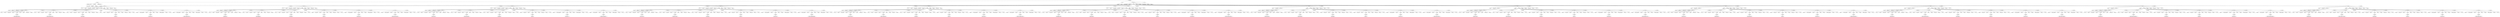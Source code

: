 digraph G {
1162 [label="0: document"];
6 [label="-1: prolog"];
1162 -> 6;
0 [label="XMLDeclOpen: <?xml "];
6 -> 0;
4 [label="-5: attribute"];
6 -> 4;
1 [label="Name: version"];
4 -> 1;
2 [label="EQUALS: ="];
4 -> 2;
3 [label="STRING:1.0"];
4 -> 3;
5 [label="SPECIAL_CLOSE: ?>"];
6 -> 5;
8 [label="-7: misc"];
1162 -> 8;
7 [label="SEA_WS: 
"];
8 -> 7;
1159 [label="-3: element"];
1162 -> 1159;
9 [label="OPEN: <"];
1159 -> 9;
10 [label="Name: catalog"];
1159 -> 10;
11 [label="CLOSE: >"];
1159 -> 11;
1154 [label="-2: content"];
1159 -> 1154;
13 [label="-6: chardata"];
1154 -> 13;
12 [label="SEA_WS: 
   "];
13 -> 12;
106 [label="-3: element"];
1154 -> 106;
14 [label="OPEN: <"];
106 -> 14;
15 [label="Name: book"];
106 -> 15;
19 [label="-5: attribute"];
106 -> 19;
16 [label="Name: id"];
19 -> 16;
17 [label="EQUALS: ="];
19 -> 17;
18 [label="STRING:bk101"];
19 -> 18;
20 [label="CLOSE: >"];
106 -> 20;
101 [label="-2: content"];
106 -> 101;
22 [label="-6: chardata"];
101 -> 22;
21 [label="SEA_WS: 
      "];
22 -> 21;
33 [label="-3: element"];
101 -> 33;
23 [label="OPEN: <"];
33 -> 23;
24 [label="Name: author"];
33 -> 24;
25 [label="CLOSE: >"];
33 -> 25;
28 [label="-2: content"];
33 -> 28;
27 [label="-6: chardata"];
28 -> 27;
26 [label="TEXT: Gambardella, Matthew"];
27 -> 26;
29 [label="OPEN: <"];
33 -> 29;
30 [label="SLASH: /"];
33 -> 30;
31 [label="Name: author"];
33 -> 31;
32 [label="CLOSE: >"];
33 -> 32;
35 [label="-6: chardata"];
101 -> 35;
34 [label="SEA_WS: 
      "];
35 -> 34;
46 [label="-3: element"];
101 -> 46;
36 [label="OPEN: <"];
46 -> 36;
37 [label="Name: title"];
46 -> 37;
38 [label="CLOSE: >"];
46 -> 38;
41 [label="-2: content"];
46 -> 41;
40 [label="-6: chardata"];
41 -> 40;
39 [label="TEXT: XML Developer's Guide"];
40 -> 39;
42 [label="OPEN: <"];
46 -> 42;
43 [label="SLASH: /"];
46 -> 43;
44 [label="Name: title"];
46 -> 44;
45 [label="CLOSE: >"];
46 -> 45;
48 [label="-6: chardata"];
101 -> 48;
47 [label="SEA_WS: 
      "];
48 -> 47;
59 [label="-3: element"];
101 -> 59;
49 [label="OPEN: <"];
59 -> 49;
50 [label="Name: genre"];
59 -> 50;
51 [label="CLOSE: >"];
59 -> 51;
54 [label="-2: content"];
59 -> 54;
53 [label="-6: chardata"];
54 -> 53;
52 [label="TEXT: Computer"];
53 -> 52;
55 [label="OPEN: <"];
59 -> 55;
56 [label="SLASH: /"];
59 -> 56;
57 [label="Name: genre"];
59 -> 57;
58 [label="CLOSE: >"];
59 -> 58;
61 [label="-6: chardata"];
101 -> 61;
60 [label="SEA_WS: 
      "];
61 -> 60;
72 [label="-3: element"];
101 -> 72;
62 [label="OPEN: <"];
72 -> 62;
63 [label="Name: price"];
72 -> 63;
64 [label="CLOSE: >"];
72 -> 64;
67 [label="-2: content"];
72 -> 67;
66 [label="-6: chardata"];
67 -> 66;
65 [label="TEXT: 44.95"];
66 -> 65;
68 [label="OPEN: <"];
72 -> 68;
69 [label="SLASH: /"];
72 -> 69;
70 [label="Name: price"];
72 -> 70;
71 [label="CLOSE: >"];
72 -> 71;
74 [label="-6: chardata"];
101 -> 74;
73 [label="SEA_WS: 
      "];
74 -> 73;
85 [label="-3: element"];
101 -> 85;
75 [label="OPEN: <"];
85 -> 75;
76 [label="Name: publish_date"];
85 -> 76;
77 [label="CLOSE: >"];
85 -> 77;
80 [label="-2: content"];
85 -> 80;
79 [label="-6: chardata"];
80 -> 79;
78 [label="TEXT: 2000-10-01"];
79 -> 78;
81 [label="OPEN: <"];
85 -> 81;
82 [label="SLASH: /"];
85 -> 82;
83 [label="Name: publish_date"];
85 -> 83;
84 [label="CLOSE: >"];
85 -> 84;
87 [label="-6: chardata"];
101 -> 87;
86 [label="SEA_WS: 
      "];
87 -> 86;
98 [label="-3: element"];
101 -> 98;
88 [label="OPEN: <"];
98 -> 88;
89 [label="Name: description"];
98 -> 89;
90 [label="CLOSE: >"];
98 -> 90;
93 [label="-2: content"];
98 -> 93;
92 [label="-6: chardata"];
93 -> 92;
91 [label="TEXT: An in-depth look at crea"];
92 -> 91;
94 [label="OPEN: <"];
98 -> 94;
95 [label="SLASH: /"];
98 -> 95;
96 [label="Name: description"];
98 -> 96;
97 [label="CLOSE: >"];
98 -> 97;
100 [label="-6: chardata"];
101 -> 100;
99 [label="SEA_WS: 
   "];
100 -> 99;
102 [label="OPEN: <"];
106 -> 102;
103 [label="SLASH: /"];
106 -> 103;
104 [label="Name: book"];
106 -> 104;
105 [label="CLOSE: >"];
106 -> 105;
108 [label="-6: chardata"];
1154 -> 108;
107 [label="SEA_WS: 
   "];
108 -> 107;
201 [label="-3: element"];
1154 -> 201;
109 [label="OPEN: <"];
201 -> 109;
110 [label="Name: book"];
201 -> 110;
114 [label="-5: attribute"];
201 -> 114;
111 [label="Name: id"];
114 -> 111;
112 [label="EQUALS: ="];
114 -> 112;
113 [label="STRING:bk102"];
114 -> 113;
115 [label="CLOSE: >"];
201 -> 115;
196 [label="-2: content"];
201 -> 196;
117 [label="-6: chardata"];
196 -> 117;
116 [label="SEA_WS: 
      "];
117 -> 116;
128 [label="-3: element"];
196 -> 128;
118 [label="OPEN: <"];
128 -> 118;
119 [label="Name: author"];
128 -> 119;
120 [label="CLOSE: >"];
128 -> 120;
123 [label="-2: content"];
128 -> 123;
122 [label="-6: chardata"];
123 -> 122;
121 [label="TEXT: Ralls, Kim"];
122 -> 121;
124 [label="OPEN: <"];
128 -> 124;
125 [label="SLASH: /"];
128 -> 125;
126 [label="Name: author"];
128 -> 126;
127 [label="CLOSE: >"];
128 -> 127;
130 [label="-6: chardata"];
196 -> 130;
129 [label="SEA_WS: 
      "];
130 -> 129;
141 [label="-3: element"];
196 -> 141;
131 [label="OPEN: <"];
141 -> 131;
132 [label="Name: title"];
141 -> 132;
133 [label="CLOSE: >"];
141 -> 133;
136 [label="-2: content"];
141 -> 136;
135 [label="-6: chardata"];
136 -> 135;
134 [label="TEXT: Midnight Rain"];
135 -> 134;
137 [label="OPEN: <"];
141 -> 137;
138 [label="SLASH: /"];
141 -> 138;
139 [label="Name: title"];
141 -> 139;
140 [label="CLOSE: >"];
141 -> 140;
143 [label="-6: chardata"];
196 -> 143;
142 [label="SEA_WS: 
      "];
143 -> 142;
154 [label="-3: element"];
196 -> 154;
144 [label="OPEN: <"];
154 -> 144;
145 [label="Name: genre"];
154 -> 145;
146 [label="CLOSE: >"];
154 -> 146;
149 [label="-2: content"];
154 -> 149;
148 [label="-6: chardata"];
149 -> 148;
147 [label="TEXT: Fantasy"];
148 -> 147;
150 [label="OPEN: <"];
154 -> 150;
151 [label="SLASH: /"];
154 -> 151;
152 [label="Name: genre"];
154 -> 152;
153 [label="CLOSE: >"];
154 -> 153;
156 [label="-6: chardata"];
196 -> 156;
155 [label="SEA_WS: 
      "];
156 -> 155;
167 [label="-3: element"];
196 -> 167;
157 [label="OPEN: <"];
167 -> 157;
158 [label="Name: price"];
167 -> 158;
159 [label="CLOSE: >"];
167 -> 159;
162 [label="-2: content"];
167 -> 162;
161 [label="-6: chardata"];
162 -> 161;
160 [label="TEXT: 5.95"];
161 -> 160;
163 [label="OPEN: <"];
167 -> 163;
164 [label="SLASH: /"];
167 -> 164;
165 [label="Name: price"];
167 -> 165;
166 [label="CLOSE: >"];
167 -> 166;
169 [label="-6: chardata"];
196 -> 169;
168 [label="SEA_WS: 
      "];
169 -> 168;
180 [label="-3: element"];
196 -> 180;
170 [label="OPEN: <"];
180 -> 170;
171 [label="Name: publish_date"];
180 -> 171;
172 [label="CLOSE: >"];
180 -> 172;
175 [label="-2: content"];
180 -> 175;
174 [label="-6: chardata"];
175 -> 174;
173 [label="TEXT: 2000-12-16"];
174 -> 173;
176 [label="OPEN: <"];
180 -> 176;
177 [label="SLASH: /"];
180 -> 177;
178 [label="Name: publish_date"];
180 -> 178;
179 [label="CLOSE: >"];
180 -> 179;
182 [label="-6: chardata"];
196 -> 182;
181 [label="SEA_WS: 
      "];
182 -> 181;
193 [label="-3: element"];
196 -> 193;
183 [label="OPEN: <"];
193 -> 183;
184 [label="Name: description"];
193 -> 184;
185 [label="CLOSE: >"];
193 -> 185;
188 [label="-2: content"];
193 -> 188;
187 [label="-6: chardata"];
188 -> 187;
186 [label="TEXT: A former architect battl"];
187 -> 186;
189 [label="OPEN: <"];
193 -> 189;
190 [label="SLASH: /"];
193 -> 190;
191 [label="Name: description"];
193 -> 191;
192 [label="CLOSE: >"];
193 -> 192;
195 [label="-6: chardata"];
196 -> 195;
194 [label="SEA_WS: 
   "];
195 -> 194;
197 [label="OPEN: <"];
201 -> 197;
198 [label="SLASH: /"];
201 -> 198;
199 [label="Name: book"];
201 -> 199;
200 [label="CLOSE: >"];
201 -> 200;
203 [label="-6: chardata"];
1154 -> 203;
202 [label="SEA_WS: 
   "];
203 -> 202;
296 [label="-3: element"];
1154 -> 296;
204 [label="OPEN: <"];
296 -> 204;
205 [label="Name: book"];
296 -> 205;
209 [label="-5: attribute"];
296 -> 209;
206 [label="Name: id"];
209 -> 206;
207 [label="EQUALS: ="];
209 -> 207;
208 [label="STRING:bk103"];
209 -> 208;
210 [label="CLOSE: >"];
296 -> 210;
291 [label="-2: content"];
296 -> 291;
212 [label="-6: chardata"];
291 -> 212;
211 [label="SEA_WS: 
      "];
212 -> 211;
223 [label="-3: element"];
291 -> 223;
213 [label="OPEN: <"];
223 -> 213;
214 [label="Name: author"];
223 -> 214;
215 [label="CLOSE: >"];
223 -> 215;
218 [label="-2: content"];
223 -> 218;
217 [label="-6: chardata"];
218 -> 217;
216 [label="TEXT: Corets, Eva"];
217 -> 216;
219 [label="OPEN: <"];
223 -> 219;
220 [label="SLASH: /"];
223 -> 220;
221 [label="Name: author"];
223 -> 221;
222 [label="CLOSE: >"];
223 -> 222;
225 [label="-6: chardata"];
291 -> 225;
224 [label="SEA_WS: 
      "];
225 -> 224;
236 [label="-3: element"];
291 -> 236;
226 [label="OPEN: <"];
236 -> 226;
227 [label="Name: title"];
236 -> 227;
228 [label="CLOSE: >"];
236 -> 228;
231 [label="-2: content"];
236 -> 231;
230 [label="-6: chardata"];
231 -> 230;
229 [label="TEXT: Maeve Ascendant"];
230 -> 229;
232 [label="OPEN: <"];
236 -> 232;
233 [label="SLASH: /"];
236 -> 233;
234 [label="Name: title"];
236 -> 234;
235 [label="CLOSE: >"];
236 -> 235;
238 [label="-6: chardata"];
291 -> 238;
237 [label="SEA_WS: 
      "];
238 -> 237;
249 [label="-3: element"];
291 -> 249;
239 [label="OPEN: <"];
249 -> 239;
240 [label="Name: genre"];
249 -> 240;
241 [label="CLOSE: >"];
249 -> 241;
244 [label="-2: content"];
249 -> 244;
243 [label="-6: chardata"];
244 -> 243;
242 [label="TEXT: Fantasy"];
243 -> 242;
245 [label="OPEN: <"];
249 -> 245;
246 [label="SLASH: /"];
249 -> 246;
247 [label="Name: genre"];
249 -> 247;
248 [label="CLOSE: >"];
249 -> 248;
251 [label="-6: chardata"];
291 -> 251;
250 [label="SEA_WS: 
      "];
251 -> 250;
262 [label="-3: element"];
291 -> 262;
252 [label="OPEN: <"];
262 -> 252;
253 [label="Name: price"];
262 -> 253;
254 [label="CLOSE: >"];
262 -> 254;
257 [label="-2: content"];
262 -> 257;
256 [label="-6: chardata"];
257 -> 256;
255 [label="TEXT: 5.95"];
256 -> 255;
258 [label="OPEN: <"];
262 -> 258;
259 [label="SLASH: /"];
262 -> 259;
260 [label="Name: price"];
262 -> 260;
261 [label="CLOSE: >"];
262 -> 261;
264 [label="-6: chardata"];
291 -> 264;
263 [label="SEA_WS: 
      "];
264 -> 263;
275 [label="-3: element"];
291 -> 275;
265 [label="OPEN: <"];
275 -> 265;
266 [label="Name: publish_date"];
275 -> 266;
267 [label="CLOSE: >"];
275 -> 267;
270 [label="-2: content"];
275 -> 270;
269 [label="-6: chardata"];
270 -> 269;
268 [label="TEXT: 2000-11-17"];
269 -> 268;
271 [label="OPEN: <"];
275 -> 271;
272 [label="SLASH: /"];
275 -> 272;
273 [label="Name: publish_date"];
275 -> 273;
274 [label="CLOSE: >"];
275 -> 274;
277 [label="-6: chardata"];
291 -> 277;
276 [label="SEA_WS: 
      "];
277 -> 276;
288 [label="-3: element"];
291 -> 288;
278 [label="OPEN: <"];
288 -> 278;
279 [label="Name: description"];
288 -> 279;
280 [label="CLOSE: >"];
288 -> 280;
283 [label="-2: content"];
288 -> 283;
282 [label="-6: chardata"];
283 -> 282;
281 [label="TEXT: After the collapse of a "];
282 -> 281;
284 [label="OPEN: <"];
288 -> 284;
285 [label="SLASH: /"];
288 -> 285;
286 [label="Name: description"];
288 -> 286;
287 [label="CLOSE: >"];
288 -> 287;
290 [label="-6: chardata"];
291 -> 290;
289 [label="SEA_WS: 
   "];
290 -> 289;
292 [label="OPEN: <"];
296 -> 292;
293 [label="SLASH: /"];
296 -> 293;
294 [label="Name: book"];
296 -> 294;
295 [label="CLOSE: >"];
296 -> 295;
298 [label="-6: chardata"];
1154 -> 298;
297 [label="SEA_WS: 
   "];
298 -> 297;
391 [label="-3: element"];
1154 -> 391;
299 [label="OPEN: <"];
391 -> 299;
300 [label="Name: book"];
391 -> 300;
304 [label="-5: attribute"];
391 -> 304;
301 [label="Name: id"];
304 -> 301;
302 [label="EQUALS: ="];
304 -> 302;
303 [label="STRING:bk104"];
304 -> 303;
305 [label="CLOSE: >"];
391 -> 305;
386 [label="-2: content"];
391 -> 386;
307 [label="-6: chardata"];
386 -> 307;
306 [label="SEA_WS: 
      "];
307 -> 306;
318 [label="-3: element"];
386 -> 318;
308 [label="OPEN: <"];
318 -> 308;
309 [label="Name: author"];
318 -> 309;
310 [label="CLOSE: >"];
318 -> 310;
313 [label="-2: content"];
318 -> 313;
312 [label="-6: chardata"];
313 -> 312;
311 [label="TEXT: Corets, Eva"];
312 -> 311;
314 [label="OPEN: <"];
318 -> 314;
315 [label="SLASH: /"];
318 -> 315;
316 [label="Name: author"];
318 -> 316;
317 [label="CLOSE: >"];
318 -> 317;
320 [label="-6: chardata"];
386 -> 320;
319 [label="SEA_WS: 
      "];
320 -> 319;
331 [label="-3: element"];
386 -> 331;
321 [label="OPEN: <"];
331 -> 321;
322 [label="Name: title"];
331 -> 322;
323 [label="CLOSE: >"];
331 -> 323;
326 [label="-2: content"];
331 -> 326;
325 [label="-6: chardata"];
326 -> 325;
324 [label="TEXT: Oberon's Legacy"];
325 -> 324;
327 [label="OPEN: <"];
331 -> 327;
328 [label="SLASH: /"];
331 -> 328;
329 [label="Name: title"];
331 -> 329;
330 [label="CLOSE: >"];
331 -> 330;
333 [label="-6: chardata"];
386 -> 333;
332 [label="SEA_WS: 
      "];
333 -> 332;
344 [label="-3: element"];
386 -> 344;
334 [label="OPEN: <"];
344 -> 334;
335 [label="Name: genre"];
344 -> 335;
336 [label="CLOSE: >"];
344 -> 336;
339 [label="-2: content"];
344 -> 339;
338 [label="-6: chardata"];
339 -> 338;
337 [label="TEXT: Fantasy"];
338 -> 337;
340 [label="OPEN: <"];
344 -> 340;
341 [label="SLASH: /"];
344 -> 341;
342 [label="Name: genre"];
344 -> 342;
343 [label="CLOSE: >"];
344 -> 343;
346 [label="-6: chardata"];
386 -> 346;
345 [label="SEA_WS: 
      "];
346 -> 345;
357 [label="-3: element"];
386 -> 357;
347 [label="OPEN: <"];
357 -> 347;
348 [label="Name: price"];
357 -> 348;
349 [label="CLOSE: >"];
357 -> 349;
352 [label="-2: content"];
357 -> 352;
351 [label="-6: chardata"];
352 -> 351;
350 [label="TEXT: 5.95"];
351 -> 350;
353 [label="OPEN: <"];
357 -> 353;
354 [label="SLASH: /"];
357 -> 354;
355 [label="Name: price"];
357 -> 355;
356 [label="CLOSE: >"];
357 -> 356;
359 [label="-6: chardata"];
386 -> 359;
358 [label="SEA_WS: 
      "];
359 -> 358;
370 [label="-3: element"];
386 -> 370;
360 [label="OPEN: <"];
370 -> 360;
361 [label="Name: publish_date"];
370 -> 361;
362 [label="CLOSE: >"];
370 -> 362;
365 [label="-2: content"];
370 -> 365;
364 [label="-6: chardata"];
365 -> 364;
363 [label="TEXT: 2001-03-10"];
364 -> 363;
366 [label="OPEN: <"];
370 -> 366;
367 [label="SLASH: /"];
370 -> 367;
368 [label="Name: publish_date"];
370 -> 368;
369 [label="CLOSE: >"];
370 -> 369;
372 [label="-6: chardata"];
386 -> 372;
371 [label="SEA_WS: 
      "];
372 -> 371;
383 [label="-3: element"];
386 -> 383;
373 [label="OPEN: <"];
383 -> 373;
374 [label="Name: description"];
383 -> 374;
375 [label="CLOSE: >"];
383 -> 375;
378 [label="-2: content"];
383 -> 378;
377 [label="-6: chardata"];
378 -> 377;
376 [label="TEXT: In post-apocalypse Engla"];
377 -> 376;
379 [label="OPEN: <"];
383 -> 379;
380 [label="SLASH: /"];
383 -> 380;
381 [label="Name: description"];
383 -> 381;
382 [label="CLOSE: >"];
383 -> 382;
385 [label="-6: chardata"];
386 -> 385;
384 [label="SEA_WS: 
   "];
385 -> 384;
387 [label="OPEN: <"];
391 -> 387;
388 [label="SLASH: /"];
391 -> 388;
389 [label="Name: book"];
391 -> 389;
390 [label="CLOSE: >"];
391 -> 390;
393 [label="-6: chardata"];
1154 -> 393;
392 [label="SEA_WS: 
   "];
393 -> 392;
486 [label="-3: element"];
1154 -> 486;
394 [label="OPEN: <"];
486 -> 394;
395 [label="Name: book"];
486 -> 395;
399 [label="-5: attribute"];
486 -> 399;
396 [label="Name: id"];
399 -> 396;
397 [label="EQUALS: ="];
399 -> 397;
398 [label="STRING:bk105"];
399 -> 398;
400 [label="CLOSE: >"];
486 -> 400;
481 [label="-2: content"];
486 -> 481;
402 [label="-6: chardata"];
481 -> 402;
401 [label="SEA_WS: 
      "];
402 -> 401;
413 [label="-3: element"];
481 -> 413;
403 [label="OPEN: <"];
413 -> 403;
404 [label="Name: author"];
413 -> 404;
405 [label="CLOSE: >"];
413 -> 405;
408 [label="-2: content"];
413 -> 408;
407 [label="-6: chardata"];
408 -> 407;
406 [label="TEXT: Corets, Svante"];
407 -> 406;
409 [label="OPEN: <"];
413 -> 409;
410 [label="SLASH: /"];
413 -> 410;
411 [label="Name: author"];
413 -> 411;
412 [label="CLOSE: >"];
413 -> 412;
415 [label="-6: chardata"];
481 -> 415;
414 [label="SEA_WS: 
      "];
415 -> 414;
426 [label="-3: element"];
481 -> 426;
416 [label="OPEN: <"];
426 -> 416;
417 [label="Name: title"];
426 -> 417;
418 [label="CLOSE: >"];
426 -> 418;
421 [label="-2: content"];
426 -> 421;
420 [label="-6: chardata"];
421 -> 420;
419 [label="TEXT: The Sundered Grail"];
420 -> 419;
422 [label="OPEN: <"];
426 -> 422;
423 [label="SLASH: /"];
426 -> 423;
424 [label="Name: title"];
426 -> 424;
425 [label="CLOSE: >"];
426 -> 425;
428 [label="-6: chardata"];
481 -> 428;
427 [label="SEA_WS: 
      "];
428 -> 427;
439 [label="-3: element"];
481 -> 439;
429 [label="OPEN: <"];
439 -> 429;
430 [label="Name: genre"];
439 -> 430;
431 [label="CLOSE: >"];
439 -> 431;
434 [label="-2: content"];
439 -> 434;
433 [label="-6: chardata"];
434 -> 433;
432 [label="TEXT: Fantasy"];
433 -> 432;
435 [label="OPEN: <"];
439 -> 435;
436 [label="SLASH: /"];
439 -> 436;
437 [label="Name: genre"];
439 -> 437;
438 [label="CLOSE: >"];
439 -> 438;
441 [label="-6: chardata"];
481 -> 441;
440 [label="SEA_WS: 
      "];
441 -> 440;
452 [label="-3: element"];
481 -> 452;
442 [label="OPEN: <"];
452 -> 442;
443 [label="Name: price"];
452 -> 443;
444 [label="CLOSE: >"];
452 -> 444;
447 [label="-2: content"];
452 -> 447;
446 [label="-6: chardata"];
447 -> 446;
445 [label="TEXT: 5.95"];
446 -> 445;
448 [label="OPEN: <"];
452 -> 448;
449 [label="SLASH: /"];
452 -> 449;
450 [label="Name: price"];
452 -> 450;
451 [label="CLOSE: >"];
452 -> 451;
454 [label="-6: chardata"];
481 -> 454;
453 [label="SEA_WS: 
      "];
454 -> 453;
465 [label="-3: element"];
481 -> 465;
455 [label="OPEN: <"];
465 -> 455;
456 [label="Name: publish_date"];
465 -> 456;
457 [label="CLOSE: >"];
465 -> 457;
460 [label="-2: content"];
465 -> 460;
459 [label="-6: chardata"];
460 -> 459;
458 [label="TEXT: 2001-09-10"];
459 -> 458;
461 [label="OPEN: <"];
465 -> 461;
462 [label="SLASH: /"];
465 -> 462;
463 [label="Name: publish_date"];
465 -> 463;
464 [label="CLOSE: >"];
465 -> 464;
467 [label="-6: chardata"];
481 -> 467;
466 [label="SEA_WS: 
      "];
467 -> 466;
478 [label="-3: element"];
481 -> 478;
468 [label="OPEN: <"];
478 -> 468;
469 [label="Name: description"];
478 -> 469;
470 [label="CLOSE: >"];
478 -> 470;
473 [label="-2: content"];
478 -> 473;
472 [label="-6: chardata"];
473 -> 472;
471 [label="TEXT: The two daughters of Mae"];
472 -> 471;
474 [label="OPEN: <"];
478 -> 474;
475 [label="SLASH: /"];
478 -> 475;
476 [label="Name: description"];
478 -> 476;
477 [label="CLOSE: >"];
478 -> 477;
480 [label="-6: chardata"];
481 -> 480;
479 [label="SEA_WS: 
   "];
480 -> 479;
482 [label="OPEN: <"];
486 -> 482;
483 [label="SLASH: /"];
486 -> 483;
484 [label="Name: book"];
486 -> 484;
485 [label="CLOSE: >"];
486 -> 485;
488 [label="-6: chardata"];
1154 -> 488;
487 [label="SEA_WS: 
   "];
488 -> 487;
581 [label="-3: element"];
1154 -> 581;
489 [label="OPEN: <"];
581 -> 489;
490 [label="Name: book"];
581 -> 490;
494 [label="-5: attribute"];
581 -> 494;
491 [label="Name: id"];
494 -> 491;
492 [label="EQUALS: ="];
494 -> 492;
493 [label="STRING:bk106"];
494 -> 493;
495 [label="CLOSE: >"];
581 -> 495;
576 [label="-2: content"];
581 -> 576;
497 [label="-6: chardata"];
576 -> 497;
496 [label="SEA_WS: 
      "];
497 -> 496;
508 [label="-3: element"];
576 -> 508;
498 [label="OPEN: <"];
508 -> 498;
499 [label="Name: author"];
508 -> 499;
500 [label="CLOSE: >"];
508 -> 500;
503 [label="-2: content"];
508 -> 503;
502 [label="-6: chardata"];
503 -> 502;
501 [label="TEXT: Randall, Cynthia"];
502 -> 501;
504 [label="OPEN: <"];
508 -> 504;
505 [label="SLASH: /"];
508 -> 505;
506 [label="Name: author"];
508 -> 506;
507 [label="CLOSE: >"];
508 -> 507;
510 [label="-6: chardata"];
576 -> 510;
509 [label="SEA_WS: 
      "];
510 -> 509;
521 [label="-3: element"];
576 -> 521;
511 [label="OPEN: <"];
521 -> 511;
512 [label="Name: title"];
521 -> 512;
513 [label="CLOSE: >"];
521 -> 513;
516 [label="-2: content"];
521 -> 516;
515 [label="-6: chardata"];
516 -> 515;
514 [label="TEXT: Lover Birds"];
515 -> 514;
517 [label="OPEN: <"];
521 -> 517;
518 [label="SLASH: /"];
521 -> 518;
519 [label="Name: title"];
521 -> 519;
520 [label="CLOSE: >"];
521 -> 520;
523 [label="-6: chardata"];
576 -> 523;
522 [label="SEA_WS: 
      "];
523 -> 522;
534 [label="-3: element"];
576 -> 534;
524 [label="OPEN: <"];
534 -> 524;
525 [label="Name: genre"];
534 -> 525;
526 [label="CLOSE: >"];
534 -> 526;
529 [label="-2: content"];
534 -> 529;
528 [label="-6: chardata"];
529 -> 528;
527 [label="TEXT: Romance"];
528 -> 527;
530 [label="OPEN: <"];
534 -> 530;
531 [label="SLASH: /"];
534 -> 531;
532 [label="Name: genre"];
534 -> 532;
533 [label="CLOSE: >"];
534 -> 533;
536 [label="-6: chardata"];
576 -> 536;
535 [label="SEA_WS: 
      "];
536 -> 535;
547 [label="-3: element"];
576 -> 547;
537 [label="OPEN: <"];
547 -> 537;
538 [label="Name: price"];
547 -> 538;
539 [label="CLOSE: >"];
547 -> 539;
542 [label="-2: content"];
547 -> 542;
541 [label="-6: chardata"];
542 -> 541;
540 [label="TEXT: 4.95"];
541 -> 540;
543 [label="OPEN: <"];
547 -> 543;
544 [label="SLASH: /"];
547 -> 544;
545 [label="Name: price"];
547 -> 545;
546 [label="CLOSE: >"];
547 -> 546;
549 [label="-6: chardata"];
576 -> 549;
548 [label="SEA_WS: 
      "];
549 -> 548;
560 [label="-3: element"];
576 -> 560;
550 [label="OPEN: <"];
560 -> 550;
551 [label="Name: publish_date"];
560 -> 551;
552 [label="CLOSE: >"];
560 -> 552;
555 [label="-2: content"];
560 -> 555;
554 [label="-6: chardata"];
555 -> 554;
553 [label="TEXT: 2000-09-02"];
554 -> 553;
556 [label="OPEN: <"];
560 -> 556;
557 [label="SLASH: /"];
560 -> 557;
558 [label="Name: publish_date"];
560 -> 558;
559 [label="CLOSE: >"];
560 -> 559;
562 [label="-6: chardata"];
576 -> 562;
561 [label="SEA_WS: 
      "];
562 -> 561;
573 [label="-3: element"];
576 -> 573;
563 [label="OPEN: <"];
573 -> 563;
564 [label="Name: description"];
573 -> 564;
565 [label="CLOSE: >"];
573 -> 565;
568 [label="-2: content"];
573 -> 568;
567 [label="-6: chardata"];
568 -> 567;
566 [label="TEXT: When Carla meets Paul at"];
567 -> 566;
569 [label="OPEN: <"];
573 -> 569;
570 [label="SLASH: /"];
573 -> 570;
571 [label="Name: description"];
573 -> 571;
572 [label="CLOSE: >"];
573 -> 572;
575 [label="-6: chardata"];
576 -> 575;
574 [label="SEA_WS: 
   "];
575 -> 574;
577 [label="OPEN: <"];
581 -> 577;
578 [label="SLASH: /"];
581 -> 578;
579 [label="Name: book"];
581 -> 579;
580 [label="CLOSE: >"];
581 -> 580;
583 [label="-6: chardata"];
1154 -> 583;
582 [label="SEA_WS: 
   "];
583 -> 582;
676 [label="-3: element"];
1154 -> 676;
584 [label="OPEN: <"];
676 -> 584;
585 [label="Name: book"];
676 -> 585;
589 [label="-5: attribute"];
676 -> 589;
586 [label="Name: id"];
589 -> 586;
587 [label="EQUALS: ="];
589 -> 587;
588 [label="STRING:bk107"];
589 -> 588;
590 [label="CLOSE: >"];
676 -> 590;
671 [label="-2: content"];
676 -> 671;
592 [label="-6: chardata"];
671 -> 592;
591 [label="SEA_WS: 
      "];
592 -> 591;
603 [label="-3: element"];
671 -> 603;
593 [label="OPEN: <"];
603 -> 593;
594 [label="Name: author"];
603 -> 594;
595 [label="CLOSE: >"];
603 -> 595;
598 [label="-2: content"];
603 -> 598;
597 [label="-6: chardata"];
598 -> 597;
596 [label="TEXT: Thurman, Paula"];
597 -> 596;
599 [label="OPEN: <"];
603 -> 599;
600 [label="SLASH: /"];
603 -> 600;
601 [label="Name: author"];
603 -> 601;
602 [label="CLOSE: >"];
603 -> 602;
605 [label="-6: chardata"];
671 -> 605;
604 [label="SEA_WS: 
      "];
605 -> 604;
616 [label="-3: element"];
671 -> 616;
606 [label="OPEN: <"];
616 -> 606;
607 [label="Name: title"];
616 -> 607;
608 [label="CLOSE: >"];
616 -> 608;
611 [label="-2: content"];
616 -> 611;
610 [label="-6: chardata"];
611 -> 610;
609 [label="TEXT: Splish Splash"];
610 -> 609;
612 [label="OPEN: <"];
616 -> 612;
613 [label="SLASH: /"];
616 -> 613;
614 [label="Name: title"];
616 -> 614;
615 [label="CLOSE: >"];
616 -> 615;
618 [label="-6: chardata"];
671 -> 618;
617 [label="SEA_WS: 
      "];
618 -> 617;
629 [label="-3: element"];
671 -> 629;
619 [label="OPEN: <"];
629 -> 619;
620 [label="Name: genre"];
629 -> 620;
621 [label="CLOSE: >"];
629 -> 621;
624 [label="-2: content"];
629 -> 624;
623 [label="-6: chardata"];
624 -> 623;
622 [label="TEXT: Romance"];
623 -> 622;
625 [label="OPEN: <"];
629 -> 625;
626 [label="SLASH: /"];
629 -> 626;
627 [label="Name: genre"];
629 -> 627;
628 [label="CLOSE: >"];
629 -> 628;
631 [label="-6: chardata"];
671 -> 631;
630 [label="SEA_WS: 
      "];
631 -> 630;
642 [label="-3: element"];
671 -> 642;
632 [label="OPEN: <"];
642 -> 632;
633 [label="Name: price"];
642 -> 633;
634 [label="CLOSE: >"];
642 -> 634;
637 [label="-2: content"];
642 -> 637;
636 [label="-6: chardata"];
637 -> 636;
635 [label="TEXT: 4.95"];
636 -> 635;
638 [label="OPEN: <"];
642 -> 638;
639 [label="SLASH: /"];
642 -> 639;
640 [label="Name: price"];
642 -> 640;
641 [label="CLOSE: >"];
642 -> 641;
644 [label="-6: chardata"];
671 -> 644;
643 [label="SEA_WS: 
      "];
644 -> 643;
655 [label="-3: element"];
671 -> 655;
645 [label="OPEN: <"];
655 -> 645;
646 [label="Name: publish_date"];
655 -> 646;
647 [label="CLOSE: >"];
655 -> 647;
650 [label="-2: content"];
655 -> 650;
649 [label="-6: chardata"];
650 -> 649;
648 [label="TEXT: 2000-11-02"];
649 -> 648;
651 [label="OPEN: <"];
655 -> 651;
652 [label="SLASH: /"];
655 -> 652;
653 [label="Name: publish_date"];
655 -> 653;
654 [label="CLOSE: >"];
655 -> 654;
657 [label="-6: chardata"];
671 -> 657;
656 [label="SEA_WS: 
      "];
657 -> 656;
668 [label="-3: element"];
671 -> 668;
658 [label="OPEN: <"];
668 -> 658;
659 [label="Name: description"];
668 -> 659;
660 [label="CLOSE: >"];
668 -> 660;
663 [label="-2: content"];
668 -> 663;
662 [label="-6: chardata"];
663 -> 662;
661 [label="TEXT: A deep sea diver finds t"];
662 -> 661;
664 [label="OPEN: <"];
668 -> 664;
665 [label="SLASH: /"];
668 -> 665;
666 [label="Name: description"];
668 -> 666;
667 [label="CLOSE: >"];
668 -> 667;
670 [label="-6: chardata"];
671 -> 670;
669 [label="SEA_WS: 
   "];
670 -> 669;
672 [label="OPEN: <"];
676 -> 672;
673 [label="SLASH: /"];
676 -> 673;
674 [label="Name: book"];
676 -> 674;
675 [label="CLOSE: >"];
676 -> 675;
678 [label="-6: chardata"];
1154 -> 678;
677 [label="SEA_WS: 
   "];
678 -> 677;
771 [label="-3: element"];
1154 -> 771;
679 [label="OPEN: <"];
771 -> 679;
680 [label="Name: book"];
771 -> 680;
684 [label="-5: attribute"];
771 -> 684;
681 [label="Name: id"];
684 -> 681;
682 [label="EQUALS: ="];
684 -> 682;
683 [label="STRING:bk108"];
684 -> 683;
685 [label="CLOSE: >"];
771 -> 685;
766 [label="-2: content"];
771 -> 766;
687 [label="-6: chardata"];
766 -> 687;
686 [label="SEA_WS: 
      "];
687 -> 686;
698 [label="-3: element"];
766 -> 698;
688 [label="OPEN: <"];
698 -> 688;
689 [label="Name: author"];
698 -> 689;
690 [label="CLOSE: >"];
698 -> 690;
693 [label="-2: content"];
698 -> 693;
692 [label="-6: chardata"];
693 -> 692;
691 [label="TEXT: Knorr, Stefan"];
692 -> 691;
694 [label="OPEN: <"];
698 -> 694;
695 [label="SLASH: /"];
698 -> 695;
696 [label="Name: author"];
698 -> 696;
697 [label="CLOSE: >"];
698 -> 697;
700 [label="-6: chardata"];
766 -> 700;
699 [label="SEA_WS: 
      "];
700 -> 699;
711 [label="-3: element"];
766 -> 711;
701 [label="OPEN: <"];
711 -> 701;
702 [label="Name: title"];
711 -> 702;
703 [label="CLOSE: >"];
711 -> 703;
706 [label="-2: content"];
711 -> 706;
705 [label="-6: chardata"];
706 -> 705;
704 [label="TEXT: Creepy Crawlies"];
705 -> 704;
707 [label="OPEN: <"];
711 -> 707;
708 [label="SLASH: /"];
711 -> 708;
709 [label="Name: title"];
711 -> 709;
710 [label="CLOSE: >"];
711 -> 710;
713 [label="-6: chardata"];
766 -> 713;
712 [label="SEA_WS: 
      "];
713 -> 712;
724 [label="-3: element"];
766 -> 724;
714 [label="OPEN: <"];
724 -> 714;
715 [label="Name: genre"];
724 -> 715;
716 [label="CLOSE: >"];
724 -> 716;
719 [label="-2: content"];
724 -> 719;
718 [label="-6: chardata"];
719 -> 718;
717 [label="TEXT: Horror"];
718 -> 717;
720 [label="OPEN: <"];
724 -> 720;
721 [label="SLASH: /"];
724 -> 721;
722 [label="Name: genre"];
724 -> 722;
723 [label="CLOSE: >"];
724 -> 723;
726 [label="-6: chardata"];
766 -> 726;
725 [label="SEA_WS: 
      "];
726 -> 725;
737 [label="-3: element"];
766 -> 737;
727 [label="OPEN: <"];
737 -> 727;
728 [label="Name: price"];
737 -> 728;
729 [label="CLOSE: >"];
737 -> 729;
732 [label="-2: content"];
737 -> 732;
731 [label="-6: chardata"];
732 -> 731;
730 [label="TEXT: 4.95"];
731 -> 730;
733 [label="OPEN: <"];
737 -> 733;
734 [label="SLASH: /"];
737 -> 734;
735 [label="Name: price"];
737 -> 735;
736 [label="CLOSE: >"];
737 -> 736;
739 [label="-6: chardata"];
766 -> 739;
738 [label="SEA_WS: 
      "];
739 -> 738;
750 [label="-3: element"];
766 -> 750;
740 [label="OPEN: <"];
750 -> 740;
741 [label="Name: publish_date"];
750 -> 741;
742 [label="CLOSE: >"];
750 -> 742;
745 [label="-2: content"];
750 -> 745;
744 [label="-6: chardata"];
745 -> 744;
743 [label="TEXT: 2000-12-06"];
744 -> 743;
746 [label="OPEN: <"];
750 -> 746;
747 [label="SLASH: /"];
750 -> 747;
748 [label="Name: publish_date"];
750 -> 748;
749 [label="CLOSE: >"];
750 -> 749;
752 [label="-6: chardata"];
766 -> 752;
751 [label="SEA_WS: 
      "];
752 -> 751;
763 [label="-3: element"];
766 -> 763;
753 [label="OPEN: <"];
763 -> 753;
754 [label="Name: description"];
763 -> 754;
755 [label="CLOSE: >"];
763 -> 755;
758 [label="-2: content"];
763 -> 758;
757 [label="-6: chardata"];
758 -> 757;
756 [label="TEXT: An anthology of horror s"];
757 -> 756;
759 [label="OPEN: <"];
763 -> 759;
760 [label="SLASH: /"];
763 -> 760;
761 [label="Name: description"];
763 -> 761;
762 [label="CLOSE: >"];
763 -> 762;
765 [label="-6: chardata"];
766 -> 765;
764 [label="SEA_WS: 
   "];
765 -> 764;
767 [label="OPEN: <"];
771 -> 767;
768 [label="SLASH: /"];
771 -> 768;
769 [label="Name: book"];
771 -> 769;
770 [label="CLOSE: >"];
771 -> 770;
773 [label="-6: chardata"];
1154 -> 773;
772 [label="SEA_WS: 
   "];
773 -> 772;
866 [label="-3: element"];
1154 -> 866;
774 [label="OPEN: <"];
866 -> 774;
775 [label="Name: book"];
866 -> 775;
779 [label="-5: attribute"];
866 -> 779;
776 [label="Name: id"];
779 -> 776;
777 [label="EQUALS: ="];
779 -> 777;
778 [label="STRING:bk109"];
779 -> 778;
780 [label="CLOSE: >"];
866 -> 780;
861 [label="-2: content"];
866 -> 861;
782 [label="-6: chardata"];
861 -> 782;
781 [label="SEA_WS: 
      "];
782 -> 781;
793 [label="-3: element"];
861 -> 793;
783 [label="OPEN: <"];
793 -> 783;
784 [label="Name: author"];
793 -> 784;
785 [label="CLOSE: >"];
793 -> 785;
788 [label="-2: content"];
793 -> 788;
787 [label="-6: chardata"];
788 -> 787;
786 [label="TEXT: Kress, Peter"];
787 -> 786;
789 [label="OPEN: <"];
793 -> 789;
790 [label="SLASH: /"];
793 -> 790;
791 [label="Name: author"];
793 -> 791;
792 [label="CLOSE: >"];
793 -> 792;
795 [label="-6: chardata"];
861 -> 795;
794 [label="SEA_WS: 
      "];
795 -> 794;
806 [label="-3: element"];
861 -> 806;
796 [label="OPEN: <"];
806 -> 796;
797 [label="Name: title"];
806 -> 797;
798 [label="CLOSE: >"];
806 -> 798;
801 [label="-2: content"];
806 -> 801;
800 [label="-6: chardata"];
801 -> 800;
799 [label="TEXT: Paradox Lost"];
800 -> 799;
802 [label="OPEN: <"];
806 -> 802;
803 [label="SLASH: /"];
806 -> 803;
804 [label="Name: title"];
806 -> 804;
805 [label="CLOSE: >"];
806 -> 805;
808 [label="-6: chardata"];
861 -> 808;
807 [label="SEA_WS: 
      "];
808 -> 807;
819 [label="-3: element"];
861 -> 819;
809 [label="OPEN: <"];
819 -> 809;
810 [label="Name: genre"];
819 -> 810;
811 [label="CLOSE: >"];
819 -> 811;
814 [label="-2: content"];
819 -> 814;
813 [label="-6: chardata"];
814 -> 813;
812 [label="TEXT: Science Fiction"];
813 -> 812;
815 [label="OPEN: <"];
819 -> 815;
816 [label="SLASH: /"];
819 -> 816;
817 [label="Name: genre"];
819 -> 817;
818 [label="CLOSE: >"];
819 -> 818;
821 [label="-6: chardata"];
861 -> 821;
820 [label="SEA_WS: 
      "];
821 -> 820;
832 [label="-3: element"];
861 -> 832;
822 [label="OPEN: <"];
832 -> 822;
823 [label="Name: price"];
832 -> 823;
824 [label="CLOSE: >"];
832 -> 824;
827 [label="-2: content"];
832 -> 827;
826 [label="-6: chardata"];
827 -> 826;
825 [label="TEXT: 6.95"];
826 -> 825;
828 [label="OPEN: <"];
832 -> 828;
829 [label="SLASH: /"];
832 -> 829;
830 [label="Name: price"];
832 -> 830;
831 [label="CLOSE: >"];
832 -> 831;
834 [label="-6: chardata"];
861 -> 834;
833 [label="SEA_WS: 
      "];
834 -> 833;
845 [label="-3: element"];
861 -> 845;
835 [label="OPEN: <"];
845 -> 835;
836 [label="Name: publish_date"];
845 -> 836;
837 [label="CLOSE: >"];
845 -> 837;
840 [label="-2: content"];
845 -> 840;
839 [label="-6: chardata"];
840 -> 839;
838 [label="TEXT: 2000-11-02"];
839 -> 838;
841 [label="OPEN: <"];
845 -> 841;
842 [label="SLASH: /"];
845 -> 842;
843 [label="Name: publish_date"];
845 -> 843;
844 [label="CLOSE: >"];
845 -> 844;
847 [label="-6: chardata"];
861 -> 847;
846 [label="SEA_WS: 
      "];
847 -> 846;
858 [label="-3: element"];
861 -> 858;
848 [label="OPEN: <"];
858 -> 848;
849 [label="Name: description"];
858 -> 849;
850 [label="CLOSE: >"];
858 -> 850;
853 [label="-2: content"];
858 -> 853;
852 [label="-6: chardata"];
853 -> 852;
851 [label="TEXT: After an inadvertant tri"];
852 -> 851;
854 [label="OPEN: <"];
858 -> 854;
855 [label="SLASH: /"];
858 -> 855;
856 [label="Name: description"];
858 -> 856;
857 [label="CLOSE: >"];
858 -> 857;
860 [label="-6: chardata"];
861 -> 860;
859 [label="SEA_WS: 
   "];
860 -> 859;
862 [label="OPEN: <"];
866 -> 862;
863 [label="SLASH: /"];
866 -> 863;
864 [label="Name: book"];
866 -> 864;
865 [label="CLOSE: >"];
866 -> 865;
868 [label="-6: chardata"];
1154 -> 868;
867 [label="SEA_WS: 
   "];
868 -> 867;
961 [label="-3: element"];
1154 -> 961;
869 [label="OPEN: <"];
961 -> 869;
870 [label="Name: book"];
961 -> 870;
874 [label="-5: attribute"];
961 -> 874;
871 [label="Name: id"];
874 -> 871;
872 [label="EQUALS: ="];
874 -> 872;
873 [label="STRING:bk110"];
874 -> 873;
875 [label="CLOSE: >"];
961 -> 875;
956 [label="-2: content"];
961 -> 956;
877 [label="-6: chardata"];
956 -> 877;
876 [label="SEA_WS: 
      "];
877 -> 876;
888 [label="-3: element"];
956 -> 888;
878 [label="OPEN: <"];
888 -> 878;
879 [label="Name: author"];
888 -> 879;
880 [label="CLOSE: >"];
888 -> 880;
883 [label="-2: content"];
888 -> 883;
882 [label="-6: chardata"];
883 -> 882;
881 [label="TEXT: O'Brien, Tim"];
882 -> 881;
884 [label="OPEN: <"];
888 -> 884;
885 [label="SLASH: /"];
888 -> 885;
886 [label="Name: author"];
888 -> 886;
887 [label="CLOSE: >"];
888 -> 887;
890 [label="-6: chardata"];
956 -> 890;
889 [label="SEA_WS: 
      "];
890 -> 889;
901 [label="-3: element"];
956 -> 901;
891 [label="OPEN: <"];
901 -> 891;
892 [label="Name: title"];
901 -> 892;
893 [label="CLOSE: >"];
901 -> 893;
896 [label="-2: content"];
901 -> 896;
895 [label="-6: chardata"];
896 -> 895;
894 [label="TEXT: Microsoft .NET: The Prog"];
895 -> 894;
897 [label="OPEN: <"];
901 -> 897;
898 [label="SLASH: /"];
901 -> 898;
899 [label="Name: title"];
901 -> 899;
900 [label="CLOSE: >"];
901 -> 900;
903 [label="-6: chardata"];
956 -> 903;
902 [label="SEA_WS: 
      "];
903 -> 902;
914 [label="-3: element"];
956 -> 914;
904 [label="OPEN: <"];
914 -> 904;
905 [label="Name: genre"];
914 -> 905;
906 [label="CLOSE: >"];
914 -> 906;
909 [label="-2: content"];
914 -> 909;
908 [label="-6: chardata"];
909 -> 908;
907 [label="TEXT: Computer"];
908 -> 907;
910 [label="OPEN: <"];
914 -> 910;
911 [label="SLASH: /"];
914 -> 911;
912 [label="Name: genre"];
914 -> 912;
913 [label="CLOSE: >"];
914 -> 913;
916 [label="-6: chardata"];
956 -> 916;
915 [label="SEA_WS: 
      "];
916 -> 915;
927 [label="-3: element"];
956 -> 927;
917 [label="OPEN: <"];
927 -> 917;
918 [label="Name: price"];
927 -> 918;
919 [label="CLOSE: >"];
927 -> 919;
922 [label="-2: content"];
927 -> 922;
921 [label="-6: chardata"];
922 -> 921;
920 [label="TEXT: 36.95"];
921 -> 920;
923 [label="OPEN: <"];
927 -> 923;
924 [label="SLASH: /"];
927 -> 924;
925 [label="Name: price"];
927 -> 925;
926 [label="CLOSE: >"];
927 -> 926;
929 [label="-6: chardata"];
956 -> 929;
928 [label="SEA_WS: 
      "];
929 -> 928;
940 [label="-3: element"];
956 -> 940;
930 [label="OPEN: <"];
940 -> 930;
931 [label="Name: publish_date"];
940 -> 931;
932 [label="CLOSE: >"];
940 -> 932;
935 [label="-2: content"];
940 -> 935;
934 [label="-6: chardata"];
935 -> 934;
933 [label="TEXT: 2000-12-09"];
934 -> 933;
936 [label="OPEN: <"];
940 -> 936;
937 [label="SLASH: /"];
940 -> 937;
938 [label="Name: publish_date"];
940 -> 938;
939 [label="CLOSE: >"];
940 -> 939;
942 [label="-6: chardata"];
956 -> 942;
941 [label="SEA_WS: 
      "];
942 -> 941;
953 [label="-3: element"];
956 -> 953;
943 [label="OPEN: <"];
953 -> 943;
944 [label="Name: description"];
953 -> 944;
945 [label="CLOSE: >"];
953 -> 945;
948 [label="-2: content"];
953 -> 948;
947 [label="-6: chardata"];
948 -> 947;
946 [label="TEXT: Microsoft's .NET initiat"];
947 -> 946;
949 [label="OPEN: <"];
953 -> 949;
950 [label="SLASH: /"];
953 -> 950;
951 [label="Name: description"];
953 -> 951;
952 [label="CLOSE: >"];
953 -> 952;
955 [label="-6: chardata"];
956 -> 955;
954 [label="SEA_WS: 
   "];
955 -> 954;
957 [label="OPEN: <"];
961 -> 957;
958 [label="SLASH: /"];
961 -> 958;
959 [label="Name: book"];
961 -> 959;
960 [label="CLOSE: >"];
961 -> 960;
963 [label="-6: chardata"];
1154 -> 963;
962 [label="SEA_WS: 
   "];
963 -> 962;
1056 [label="-3: element"];
1154 -> 1056;
964 [label="OPEN: <"];
1056 -> 964;
965 [label="Name: book"];
1056 -> 965;
969 [label="-5: attribute"];
1056 -> 969;
966 [label="Name: id"];
969 -> 966;
967 [label="EQUALS: ="];
969 -> 967;
968 [label="STRING:bk111"];
969 -> 968;
970 [label="CLOSE: >"];
1056 -> 970;
1051 [label="-2: content"];
1056 -> 1051;
972 [label="-6: chardata"];
1051 -> 972;
971 [label="SEA_WS: 
      "];
972 -> 971;
983 [label="-3: element"];
1051 -> 983;
973 [label="OPEN: <"];
983 -> 973;
974 [label="Name: author"];
983 -> 974;
975 [label="CLOSE: >"];
983 -> 975;
978 [label="-2: content"];
983 -> 978;
977 [label="-6: chardata"];
978 -> 977;
976 [label="TEXT: O'Brien, Tim"];
977 -> 976;
979 [label="OPEN: <"];
983 -> 979;
980 [label="SLASH: /"];
983 -> 980;
981 [label="Name: author"];
983 -> 981;
982 [label="CLOSE: >"];
983 -> 982;
985 [label="-6: chardata"];
1051 -> 985;
984 [label="SEA_WS: 
      "];
985 -> 984;
996 [label="-3: element"];
1051 -> 996;
986 [label="OPEN: <"];
996 -> 986;
987 [label="Name: title"];
996 -> 987;
988 [label="CLOSE: >"];
996 -> 988;
991 [label="-2: content"];
996 -> 991;
990 [label="-6: chardata"];
991 -> 990;
989 [label="TEXT: MSXML3: A Comprehensive "];
990 -> 989;
992 [label="OPEN: <"];
996 -> 992;
993 [label="SLASH: /"];
996 -> 993;
994 [label="Name: title"];
996 -> 994;
995 [label="CLOSE: >"];
996 -> 995;
998 [label="-6: chardata"];
1051 -> 998;
997 [label="SEA_WS: 
      "];
998 -> 997;
1009 [label="-3: element"];
1051 -> 1009;
999 [label="OPEN: <"];
1009 -> 999;
1000 [label="Name: genre"];
1009 -> 1000;
1001 [label="CLOSE: >"];
1009 -> 1001;
1004 [label="-2: content"];
1009 -> 1004;
1003 [label="-6: chardata"];
1004 -> 1003;
1002 [label="TEXT: Computer"];
1003 -> 1002;
1005 [label="OPEN: <"];
1009 -> 1005;
1006 [label="SLASH: /"];
1009 -> 1006;
1007 [label="Name: genre"];
1009 -> 1007;
1008 [label="CLOSE: >"];
1009 -> 1008;
1011 [label="-6: chardata"];
1051 -> 1011;
1010 [label="SEA_WS: 
      "];
1011 -> 1010;
1022 [label="-3: element"];
1051 -> 1022;
1012 [label="OPEN: <"];
1022 -> 1012;
1013 [label="Name: price"];
1022 -> 1013;
1014 [label="CLOSE: >"];
1022 -> 1014;
1017 [label="-2: content"];
1022 -> 1017;
1016 [label="-6: chardata"];
1017 -> 1016;
1015 [label="TEXT: 36.95"];
1016 -> 1015;
1018 [label="OPEN: <"];
1022 -> 1018;
1019 [label="SLASH: /"];
1022 -> 1019;
1020 [label="Name: price"];
1022 -> 1020;
1021 [label="CLOSE: >"];
1022 -> 1021;
1024 [label="-6: chardata"];
1051 -> 1024;
1023 [label="SEA_WS: 
      "];
1024 -> 1023;
1035 [label="-3: element"];
1051 -> 1035;
1025 [label="OPEN: <"];
1035 -> 1025;
1026 [label="Name: publish_date"];
1035 -> 1026;
1027 [label="CLOSE: >"];
1035 -> 1027;
1030 [label="-2: content"];
1035 -> 1030;
1029 [label="-6: chardata"];
1030 -> 1029;
1028 [label="TEXT: 2000-12-01"];
1029 -> 1028;
1031 [label="OPEN: <"];
1035 -> 1031;
1032 [label="SLASH: /"];
1035 -> 1032;
1033 [label="Name: publish_date"];
1035 -> 1033;
1034 [label="CLOSE: >"];
1035 -> 1034;
1037 [label="-6: chardata"];
1051 -> 1037;
1036 [label="SEA_WS: 
      "];
1037 -> 1036;
1048 [label="-3: element"];
1051 -> 1048;
1038 [label="OPEN: <"];
1048 -> 1038;
1039 [label="Name: description"];
1048 -> 1039;
1040 [label="CLOSE: >"];
1048 -> 1040;
1043 [label="-2: content"];
1048 -> 1043;
1042 [label="-6: chardata"];
1043 -> 1042;
1041 [label="TEXT: The Microsoft MSXML3 par"];
1042 -> 1041;
1044 [label="OPEN: <"];
1048 -> 1044;
1045 [label="SLASH: /"];
1048 -> 1045;
1046 [label="Name: description"];
1048 -> 1046;
1047 [label="CLOSE: >"];
1048 -> 1047;
1050 [label="-6: chardata"];
1051 -> 1050;
1049 [label="SEA_WS: 
   "];
1050 -> 1049;
1052 [label="OPEN: <"];
1056 -> 1052;
1053 [label="SLASH: /"];
1056 -> 1053;
1054 [label="Name: book"];
1056 -> 1054;
1055 [label="CLOSE: >"];
1056 -> 1055;
1058 [label="-6: chardata"];
1154 -> 1058;
1057 [label="SEA_WS: 
   "];
1058 -> 1057;
1151 [label="-3: element"];
1154 -> 1151;
1059 [label="OPEN: <"];
1151 -> 1059;
1060 [label="Name: book"];
1151 -> 1060;
1064 [label="-5: attribute"];
1151 -> 1064;
1061 [label="Name: id"];
1064 -> 1061;
1062 [label="EQUALS: ="];
1064 -> 1062;
1063 [label="STRING:bk112"];
1064 -> 1063;
1065 [label="CLOSE: >"];
1151 -> 1065;
1146 [label="-2: content"];
1151 -> 1146;
1067 [label="-6: chardata"];
1146 -> 1067;
1066 [label="SEA_WS: 
      "];
1067 -> 1066;
1078 [label="-3: element"];
1146 -> 1078;
1068 [label="OPEN: <"];
1078 -> 1068;
1069 [label="Name: author"];
1078 -> 1069;
1070 [label="CLOSE: >"];
1078 -> 1070;
1073 [label="-2: content"];
1078 -> 1073;
1072 [label="-6: chardata"];
1073 -> 1072;
1071 [label="TEXT: Galos, Mike"];
1072 -> 1071;
1074 [label="OPEN: <"];
1078 -> 1074;
1075 [label="SLASH: /"];
1078 -> 1075;
1076 [label="Name: author"];
1078 -> 1076;
1077 [label="CLOSE: >"];
1078 -> 1077;
1080 [label="-6: chardata"];
1146 -> 1080;
1079 [label="SEA_WS: 
      "];
1080 -> 1079;
1091 [label="-3: element"];
1146 -> 1091;
1081 [label="OPEN: <"];
1091 -> 1081;
1082 [label="Name: title"];
1091 -> 1082;
1083 [label="CLOSE: >"];
1091 -> 1083;
1086 [label="-2: content"];
1091 -> 1086;
1085 [label="-6: chardata"];
1086 -> 1085;
1084 [label="TEXT: Visual Studio 7: A Compr"];
1085 -> 1084;
1087 [label="OPEN: <"];
1091 -> 1087;
1088 [label="SLASH: /"];
1091 -> 1088;
1089 [label="Name: title"];
1091 -> 1089;
1090 [label="CLOSE: >"];
1091 -> 1090;
1093 [label="-6: chardata"];
1146 -> 1093;
1092 [label="SEA_WS: 
      "];
1093 -> 1092;
1104 [label="-3: element"];
1146 -> 1104;
1094 [label="OPEN: <"];
1104 -> 1094;
1095 [label="Name: genre"];
1104 -> 1095;
1096 [label="CLOSE: >"];
1104 -> 1096;
1099 [label="-2: content"];
1104 -> 1099;
1098 [label="-6: chardata"];
1099 -> 1098;
1097 [label="TEXT: Computer"];
1098 -> 1097;
1100 [label="OPEN: <"];
1104 -> 1100;
1101 [label="SLASH: /"];
1104 -> 1101;
1102 [label="Name: genre"];
1104 -> 1102;
1103 [label="CLOSE: >"];
1104 -> 1103;
1106 [label="-6: chardata"];
1146 -> 1106;
1105 [label="SEA_WS: 
      "];
1106 -> 1105;
1117 [label="-3: element"];
1146 -> 1117;
1107 [label="OPEN: <"];
1117 -> 1107;
1108 [label="Name: price"];
1117 -> 1108;
1109 [label="CLOSE: >"];
1117 -> 1109;
1112 [label="-2: content"];
1117 -> 1112;
1111 [label="-6: chardata"];
1112 -> 1111;
1110 [label="TEXT: 49.95"];
1111 -> 1110;
1113 [label="OPEN: <"];
1117 -> 1113;
1114 [label="SLASH: /"];
1117 -> 1114;
1115 [label="Name: price"];
1117 -> 1115;
1116 [label="CLOSE: >"];
1117 -> 1116;
1119 [label="-6: chardata"];
1146 -> 1119;
1118 [label="SEA_WS: 
      "];
1119 -> 1118;
1130 [label="-3: element"];
1146 -> 1130;
1120 [label="OPEN: <"];
1130 -> 1120;
1121 [label="Name: publish_date"];
1130 -> 1121;
1122 [label="CLOSE: >"];
1130 -> 1122;
1125 [label="-2: content"];
1130 -> 1125;
1124 [label="-6: chardata"];
1125 -> 1124;
1123 [label="TEXT: 2001-04-16"];
1124 -> 1123;
1126 [label="OPEN: <"];
1130 -> 1126;
1127 [label="SLASH: /"];
1130 -> 1127;
1128 [label="Name: publish_date"];
1130 -> 1128;
1129 [label="CLOSE: >"];
1130 -> 1129;
1132 [label="-6: chardata"];
1146 -> 1132;
1131 [label="SEA_WS: 
      "];
1132 -> 1131;
1143 [label="-3: element"];
1146 -> 1143;
1133 [label="OPEN: <"];
1143 -> 1133;
1134 [label="Name: description"];
1143 -> 1134;
1135 [label="CLOSE: >"];
1143 -> 1135;
1138 [label="-2: content"];
1143 -> 1138;
1137 [label="-6: chardata"];
1138 -> 1137;
1136 [label="TEXT: Microsoft Visual Studio "];
1137 -> 1136;
1139 [label="OPEN: <"];
1143 -> 1139;
1140 [label="SLASH: /"];
1143 -> 1140;
1141 [label="Name: description"];
1143 -> 1141;
1142 [label="CLOSE: >"];
1143 -> 1142;
1145 [label="-6: chardata"];
1146 -> 1145;
1144 [label="SEA_WS: 
   "];
1145 -> 1144;
1147 [label="OPEN: <"];
1151 -> 1147;
1148 [label="SLASH: /"];
1151 -> 1148;
1149 [label="Name: book"];
1151 -> 1149;
1150 [label="CLOSE: >"];
1151 -> 1150;
1153 [label="-6: chardata"];
1154 -> 1153;
1152 [label="SEA_WS: 
"];
1153 -> 1152;
1155 [label="OPEN: <"];
1159 -> 1155;
1156 [label="SLASH: /"];
1159 -> 1156;
1157 [label="Name: catalog"];
1159 -> 1157;
1158 [label="CLOSE: >"];
1159 -> 1158;
1161 [label="-7: misc"];
1162 -> 1161;
1160 [label="SEA_WS: 
"];
1161 -> 1160;
}